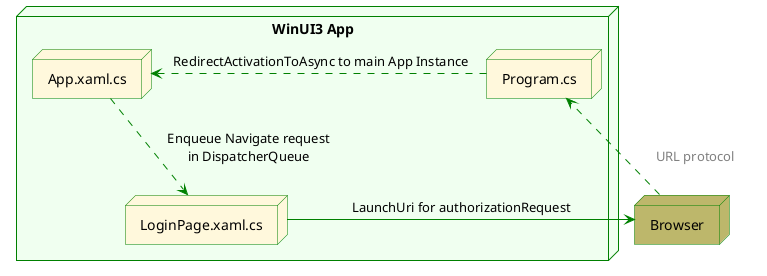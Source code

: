 @startuml

<style>
componentDiagram {
  LineColor Green
}
</style>
node Browser as b #darkkhaki



node "WinUI3 App" #honeydew {
node LoginPage.xaml.cs as lp #cornsilk

node Program.cs as p #cornsilk
node App.xaml.cs as a #cornsilk
}


lp -> b : <color:Black>LaunchUri for authorizationRequest<color:Black>
b -[dashed]> p : <color:white> Invoked by declared \n<color:gray>URL protocol<color:white>
p -[dashed]> a : <color:Black> RedirectActivationToAsync to main App Instance<color:Black>
a --[dashed]> lp : <color:Black> Enqueue Navigate request \n<color:Black>in DispatcherQueue<color:Black>


@enduml